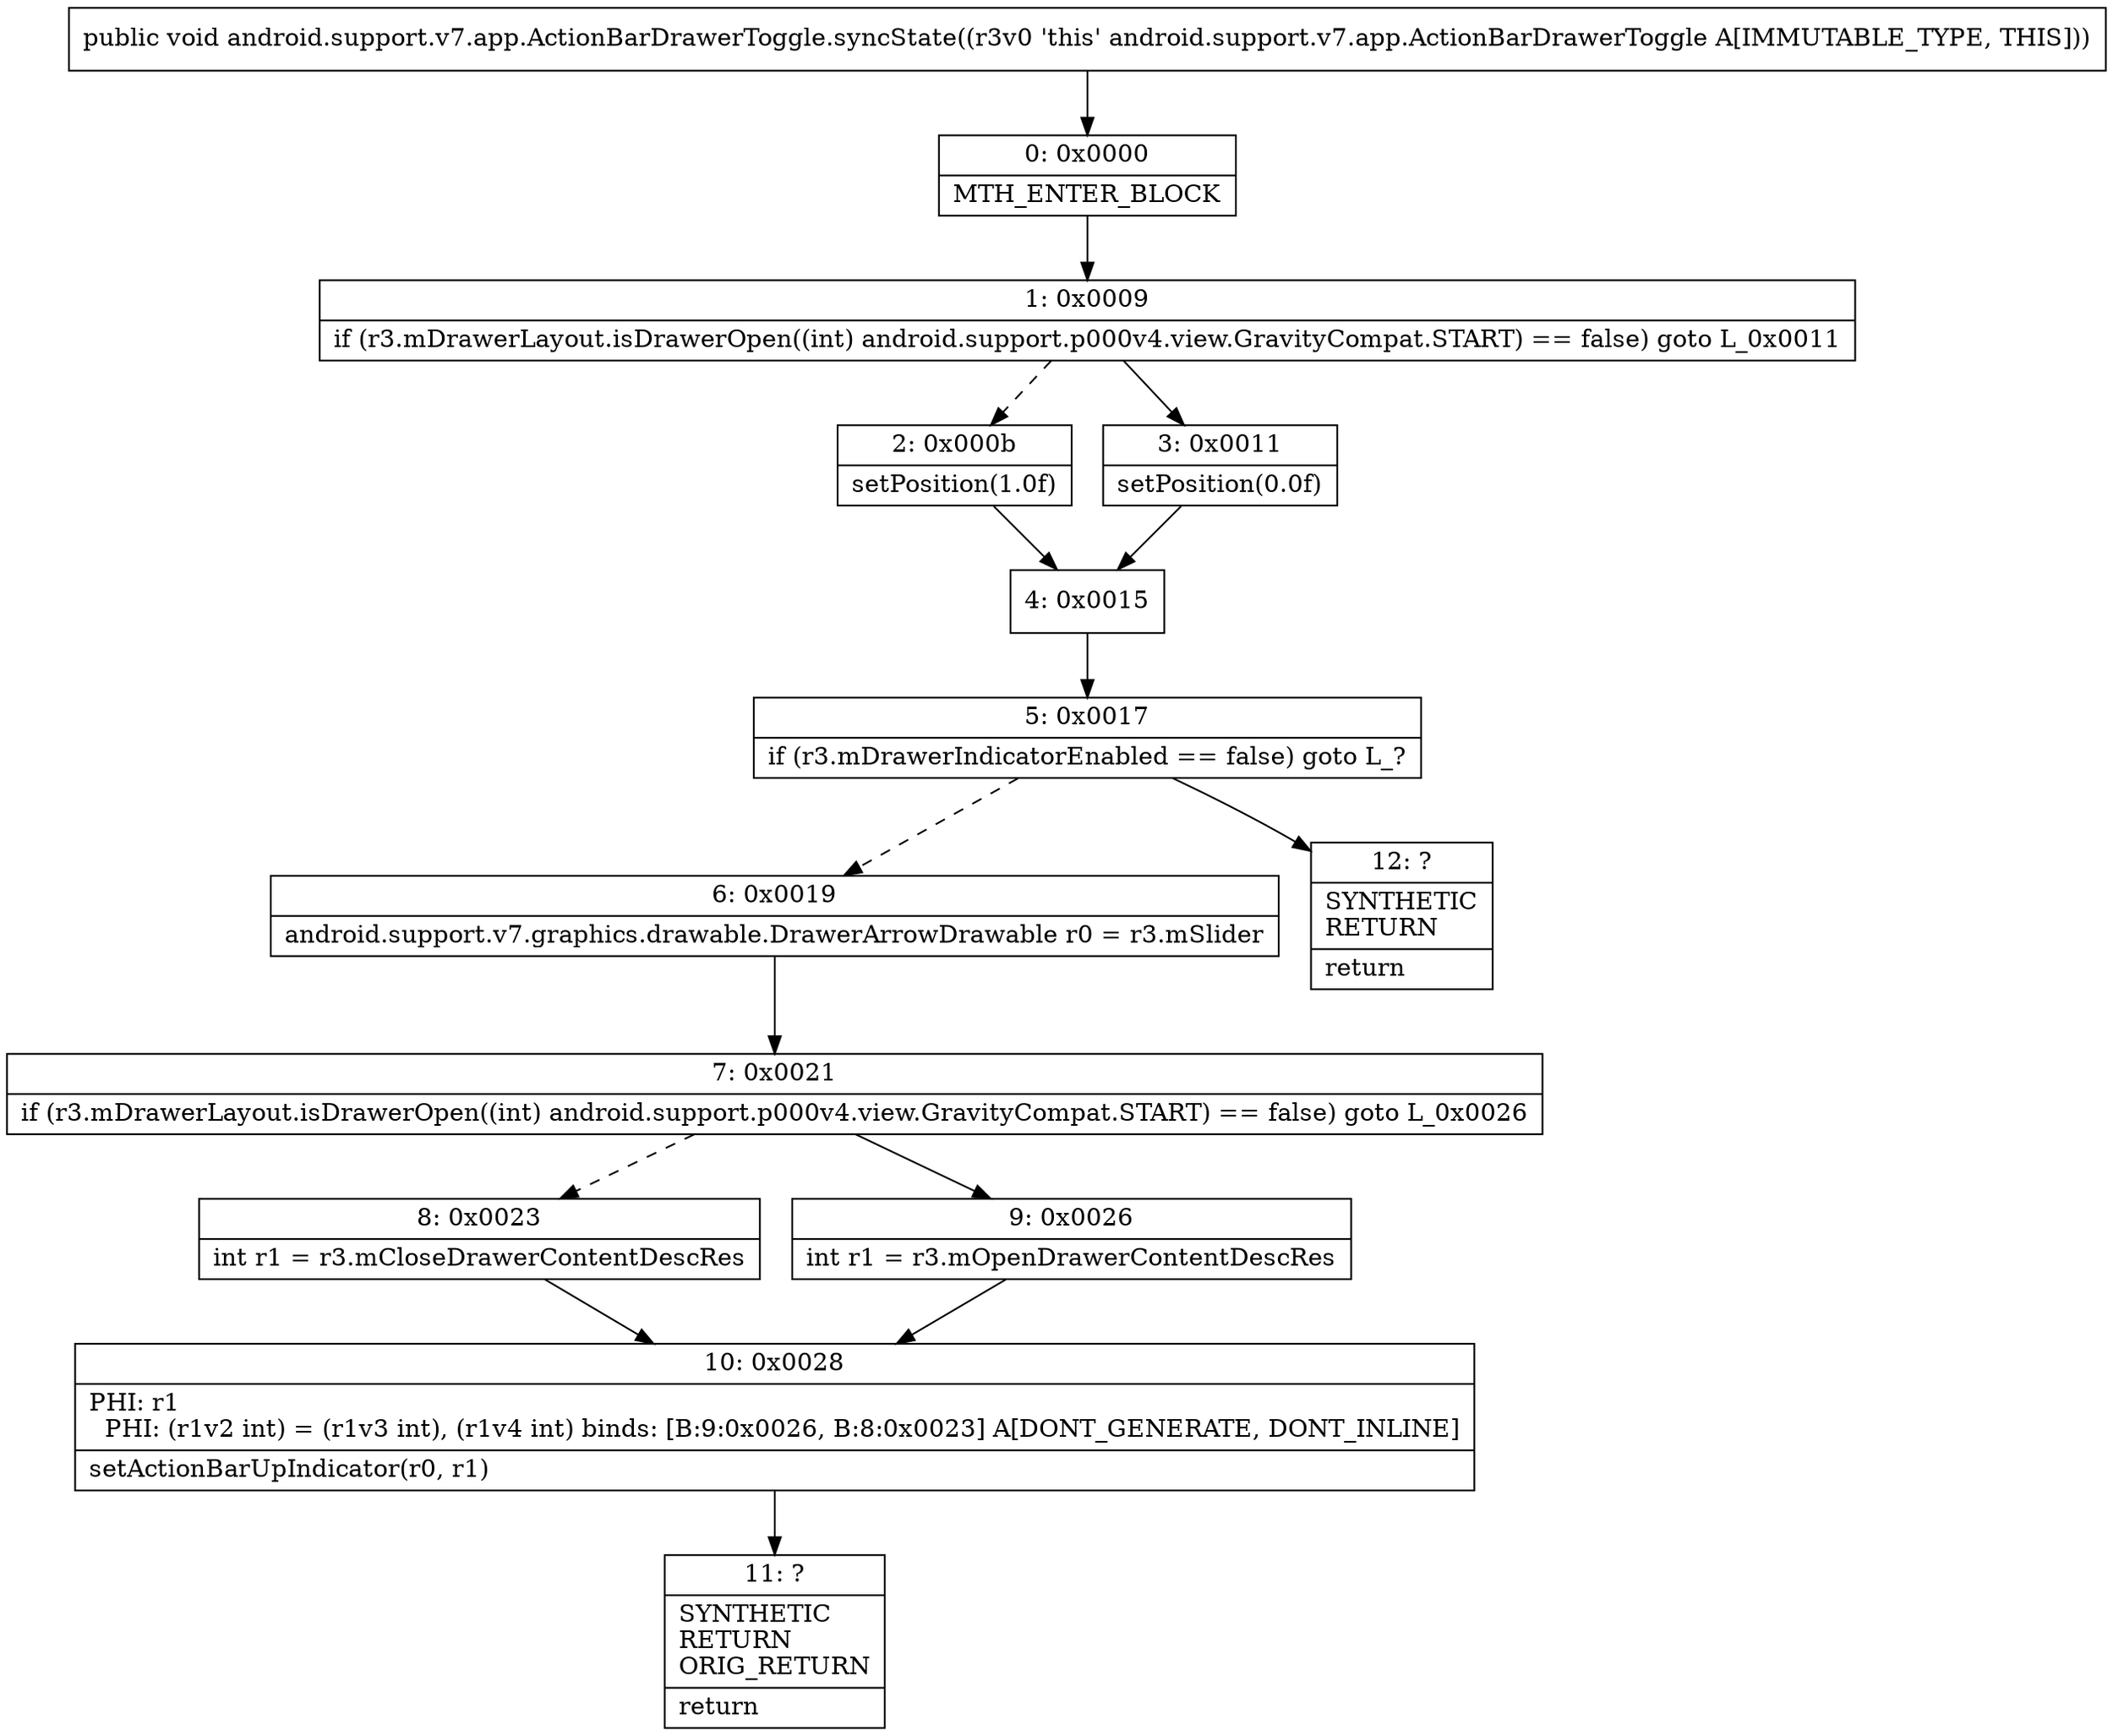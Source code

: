 digraph "CFG forandroid.support.v7.app.ActionBarDrawerToggle.syncState()V" {
Node_0 [shape=record,label="{0\:\ 0x0000|MTH_ENTER_BLOCK\l}"];
Node_1 [shape=record,label="{1\:\ 0x0009|if (r3.mDrawerLayout.isDrawerOpen((int) android.support.p000v4.view.GravityCompat.START) == false) goto L_0x0011\l}"];
Node_2 [shape=record,label="{2\:\ 0x000b|setPosition(1.0f)\l}"];
Node_3 [shape=record,label="{3\:\ 0x0011|setPosition(0.0f)\l}"];
Node_4 [shape=record,label="{4\:\ 0x0015}"];
Node_5 [shape=record,label="{5\:\ 0x0017|if (r3.mDrawerIndicatorEnabled == false) goto L_?\l}"];
Node_6 [shape=record,label="{6\:\ 0x0019|android.support.v7.graphics.drawable.DrawerArrowDrawable r0 = r3.mSlider\l}"];
Node_7 [shape=record,label="{7\:\ 0x0021|if (r3.mDrawerLayout.isDrawerOpen((int) android.support.p000v4.view.GravityCompat.START) == false) goto L_0x0026\l}"];
Node_8 [shape=record,label="{8\:\ 0x0023|int r1 = r3.mCloseDrawerContentDescRes\l}"];
Node_9 [shape=record,label="{9\:\ 0x0026|int r1 = r3.mOpenDrawerContentDescRes\l}"];
Node_10 [shape=record,label="{10\:\ 0x0028|PHI: r1 \l  PHI: (r1v2 int) = (r1v3 int), (r1v4 int) binds: [B:9:0x0026, B:8:0x0023] A[DONT_GENERATE, DONT_INLINE]\l|setActionBarUpIndicator(r0, r1)\l}"];
Node_11 [shape=record,label="{11\:\ ?|SYNTHETIC\lRETURN\lORIG_RETURN\l|return\l}"];
Node_12 [shape=record,label="{12\:\ ?|SYNTHETIC\lRETURN\l|return\l}"];
MethodNode[shape=record,label="{public void android.support.v7.app.ActionBarDrawerToggle.syncState((r3v0 'this' android.support.v7.app.ActionBarDrawerToggle A[IMMUTABLE_TYPE, THIS])) }"];
MethodNode -> Node_0;
Node_0 -> Node_1;
Node_1 -> Node_2[style=dashed];
Node_1 -> Node_3;
Node_2 -> Node_4;
Node_3 -> Node_4;
Node_4 -> Node_5;
Node_5 -> Node_6[style=dashed];
Node_5 -> Node_12;
Node_6 -> Node_7;
Node_7 -> Node_8[style=dashed];
Node_7 -> Node_9;
Node_8 -> Node_10;
Node_9 -> Node_10;
Node_10 -> Node_11;
}

